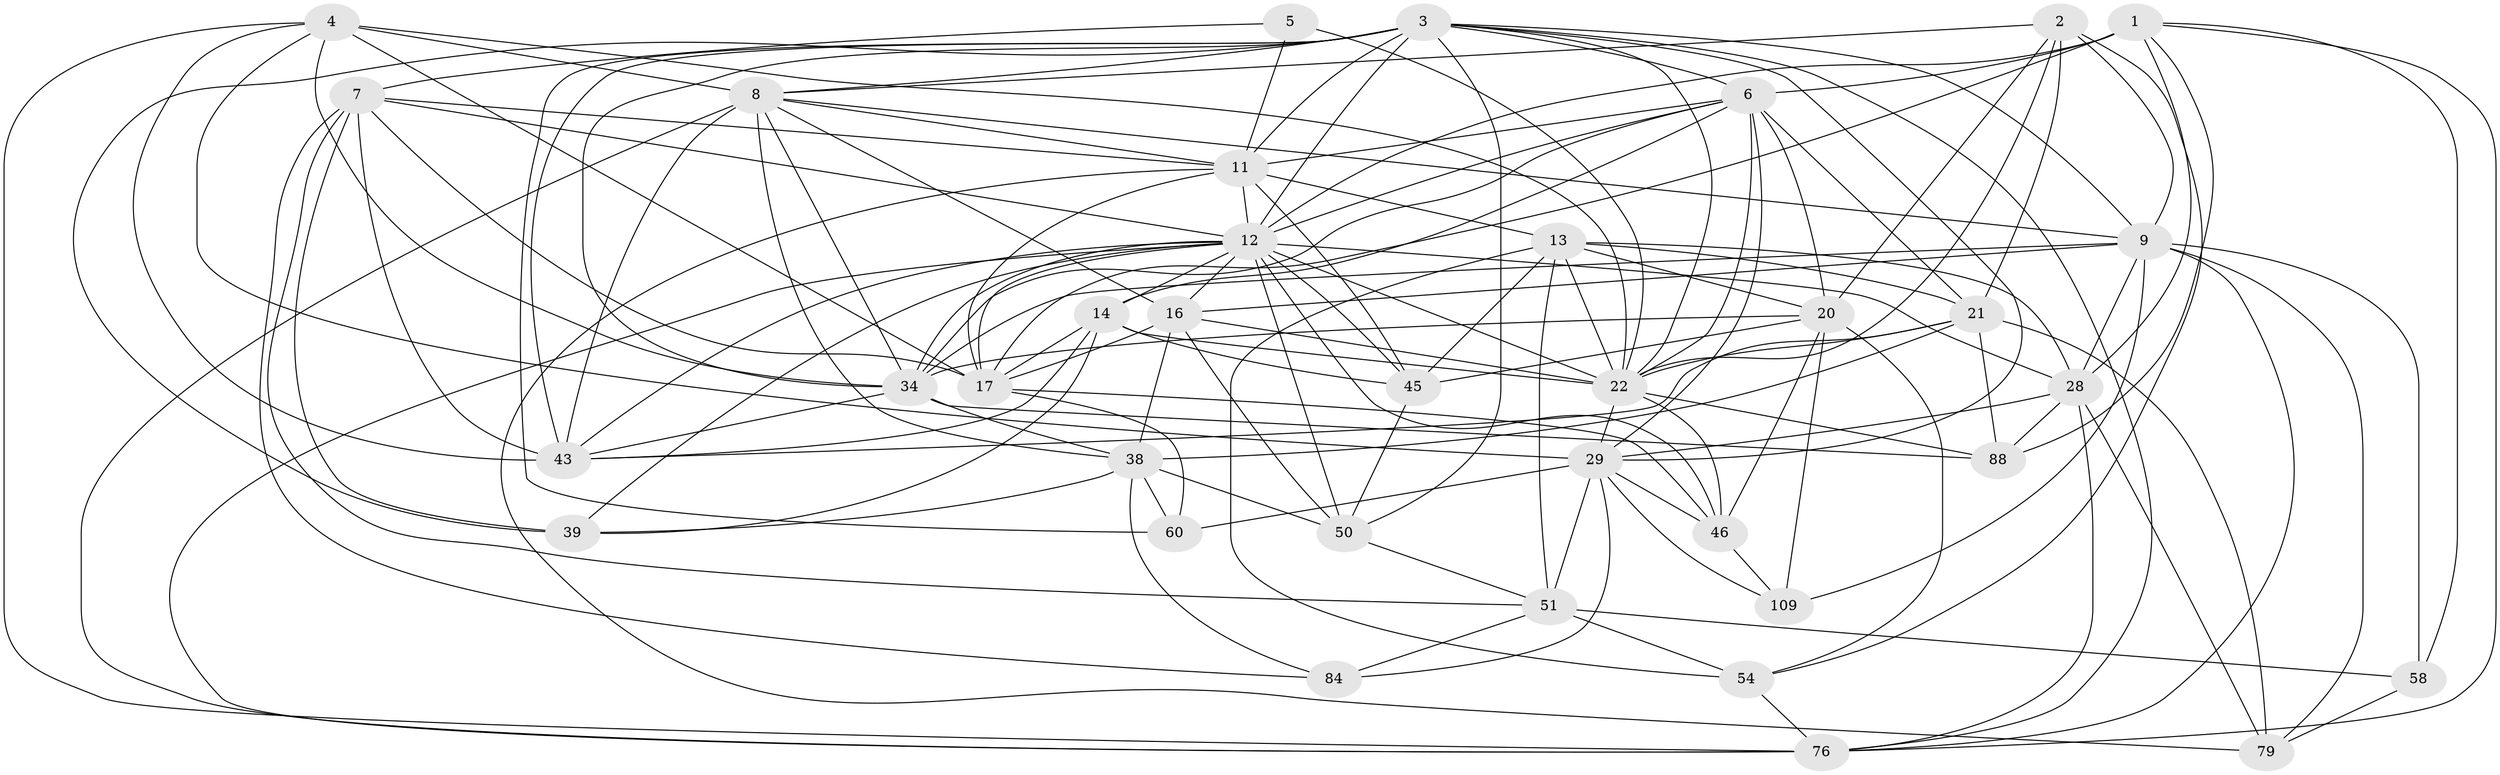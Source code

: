 // original degree distribution, {4: 1.0}
// Generated by graph-tools (version 1.1) at 2025/20/03/04/25 18:20:28]
// undirected, 36 vertices, 137 edges
graph export_dot {
graph [start="1"]
  node [color=gray90,style=filled];
  1 [super="+35+70"];
  2 [super="+63"];
  3 [super="+81+10+19"];
  4 [super="+99+65"];
  5;
  6 [super="+96+30+31"];
  7 [super="+25+47"];
  8 [super="+83"];
  9 [super="+24"];
  11 [super="+15+59"];
  12 [super="+112+75+52"];
  13 [super="+56+32"];
  14 [super="+27+40"];
  16 [super="+71+42"];
  17 [super="+33+103+106"];
  20 [super="+67+117"];
  21 [super="+108+104+91"];
  22 [super="+23+37+26"];
  28 [super="+102+93+61"];
  29 [super="+53+111+49"];
  34 [super="+86+66"];
  38 [super="+62+41+87"];
  39 [super="+97"];
  43 [super="+120+118"];
  45 [super="+85"];
  46 [super="+69"];
  50 [super="+64"];
  51 [super="+116+82+80"];
  54 [super="+57"];
  58;
  60 [super="+89"];
  76 [super="+114+78"];
  79 [super="+107"];
  84;
  88 [super="+92"];
  109;
  1 -- 58;
  1 -- 88;
  1 -- 6;
  1 -- 17;
  1 -- 76;
  1 -- 28;
  1 -- 12 [weight=2];
  2 -- 20;
  2 -- 9;
  2 -- 54;
  2 -- 22;
  2 -- 21;
  2 -- 8;
  3 -- 39 [weight=2];
  3 -- 9;
  3 -- 6 [weight=3];
  3 -- 76;
  3 -- 50;
  3 -- 60;
  3 -- 29;
  3 -- 22;
  3 -- 43;
  3 -- 11;
  3 -- 12;
  3 -- 34;
  3 -- 8;
  4 -- 34;
  4 -- 17;
  4 -- 22 [weight=2];
  4 -- 43;
  4 -- 29;
  4 -- 76;
  4 -- 8;
  5 -- 11;
  5 -- 7;
  5 -- 22 [weight=2];
  6 -- 11;
  6 -- 20;
  6 -- 14;
  6 -- 29;
  6 -- 34;
  6 -- 22;
  6 -- 21;
  6 -- 12;
  7 -- 17;
  7 -- 43;
  7 -- 39;
  7 -- 84;
  7 -- 51;
  7 -- 11;
  7 -- 12;
  8 -- 43;
  8 -- 9;
  8 -- 34;
  8 -- 11;
  8 -- 76;
  8 -- 16;
  8 -- 38;
  9 -- 76;
  9 -- 109;
  9 -- 79;
  9 -- 16;
  9 -- 58;
  9 -- 28 [weight=3];
  9 -- 34;
  11 -- 45;
  11 -- 79;
  11 -- 17;
  11 -- 13;
  11 -- 12;
  12 -- 16;
  12 -- 43;
  12 -- 76;
  12 -- 22;
  12 -- 45;
  12 -- 46;
  12 -- 34;
  12 -- 39;
  12 -- 14;
  12 -- 17;
  12 -- 50;
  12 -- 28;
  13 -- 54;
  13 -- 45;
  13 -- 20;
  13 -- 21;
  13 -- 51;
  13 -- 22;
  13 -- 28;
  14 -- 39;
  14 -- 43;
  14 -- 22 [weight=2];
  14 -- 45;
  14 -- 17;
  16 -- 50;
  16 -- 38 [weight=2];
  16 -- 22;
  16 -- 17;
  17 -- 60 [weight=2];
  17 -- 46;
  20 -- 109;
  20 -- 54;
  20 -- 46;
  20 -- 45;
  20 -- 34;
  21 -- 79;
  21 -- 88;
  21 -- 22;
  21 -- 43;
  21 -- 38;
  22 -- 29;
  22 -- 88;
  22 -- 46;
  28 -- 88 [weight=2];
  28 -- 79 [weight=2];
  28 -- 76;
  28 -- 29;
  29 -- 109;
  29 -- 51;
  29 -- 84;
  29 -- 60;
  29 -- 46;
  34 -- 43;
  34 -- 38;
  34 -- 88;
  38 -- 60 [weight=2];
  38 -- 50;
  38 -- 84;
  38 -- 39;
  45 -- 50;
  46 -- 109;
  50 -- 51;
  51 -- 54 [weight=2];
  51 -- 84;
  51 -- 58;
  54 -- 76;
  58 -- 79;
}
